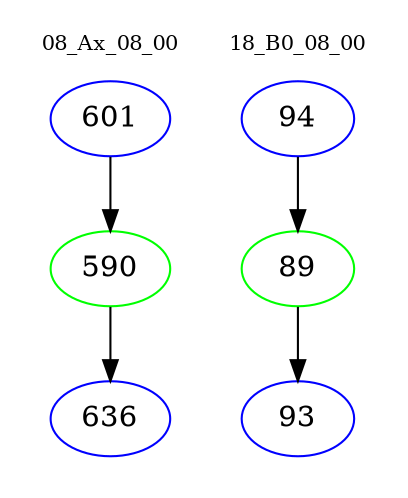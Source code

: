 digraph{
subgraph cluster_0 {
color = white
label = "08_Ax_08_00";
fontsize=10;
T0_601 [label="601", color="blue"]
T0_601 -> T0_590 [color="black"]
T0_590 [label="590", color="green"]
T0_590 -> T0_636 [color="black"]
T0_636 [label="636", color="blue"]
}
subgraph cluster_1 {
color = white
label = "18_B0_08_00";
fontsize=10;
T1_94 [label="94", color="blue"]
T1_94 -> T1_89 [color="black"]
T1_89 [label="89", color="green"]
T1_89 -> T1_93 [color="black"]
T1_93 [label="93", color="blue"]
}
}
